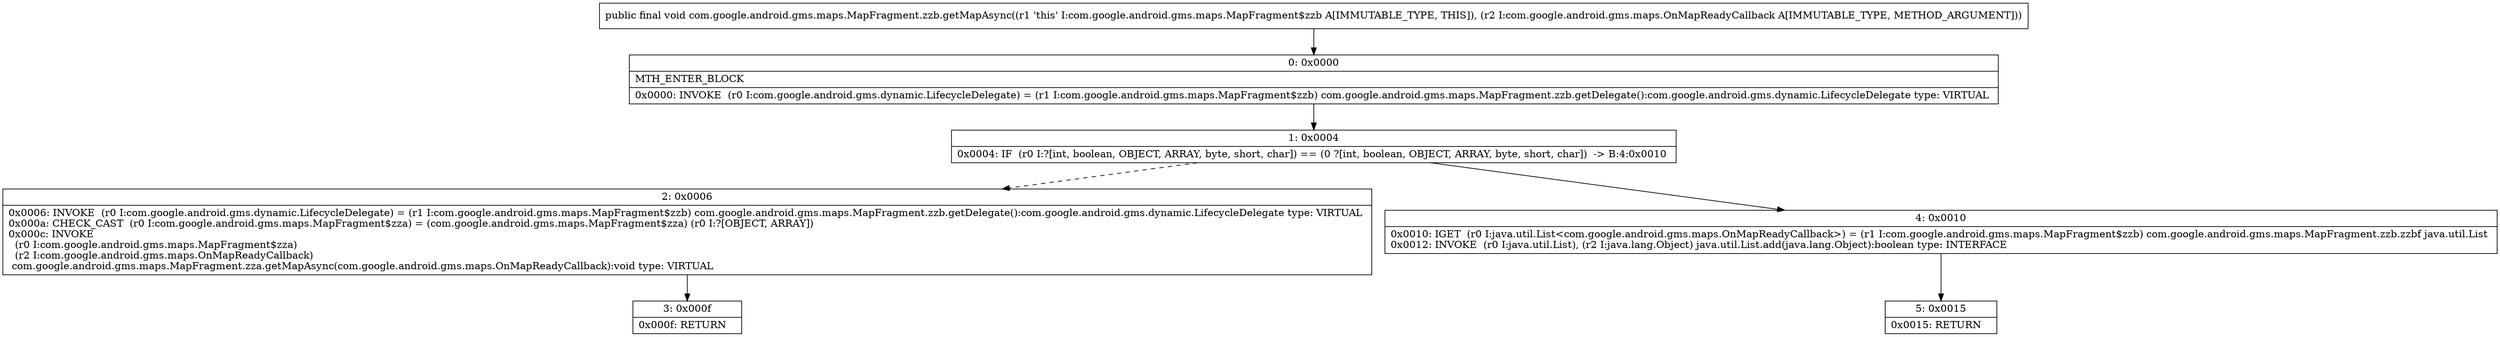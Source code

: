 digraph "CFG forcom.google.android.gms.maps.MapFragment.zzb.getMapAsync(Lcom\/google\/android\/gms\/maps\/OnMapReadyCallback;)V" {
Node_0 [shape=record,label="{0\:\ 0x0000|MTH_ENTER_BLOCK\l|0x0000: INVOKE  (r0 I:com.google.android.gms.dynamic.LifecycleDelegate) = (r1 I:com.google.android.gms.maps.MapFragment$zzb) com.google.android.gms.maps.MapFragment.zzb.getDelegate():com.google.android.gms.dynamic.LifecycleDelegate type: VIRTUAL \l}"];
Node_1 [shape=record,label="{1\:\ 0x0004|0x0004: IF  (r0 I:?[int, boolean, OBJECT, ARRAY, byte, short, char]) == (0 ?[int, boolean, OBJECT, ARRAY, byte, short, char])  \-\> B:4:0x0010 \l}"];
Node_2 [shape=record,label="{2\:\ 0x0006|0x0006: INVOKE  (r0 I:com.google.android.gms.dynamic.LifecycleDelegate) = (r1 I:com.google.android.gms.maps.MapFragment$zzb) com.google.android.gms.maps.MapFragment.zzb.getDelegate():com.google.android.gms.dynamic.LifecycleDelegate type: VIRTUAL \l0x000a: CHECK_CAST  (r0 I:com.google.android.gms.maps.MapFragment$zza) = (com.google.android.gms.maps.MapFragment$zza) (r0 I:?[OBJECT, ARRAY]) \l0x000c: INVOKE  \l  (r0 I:com.google.android.gms.maps.MapFragment$zza)\l  (r2 I:com.google.android.gms.maps.OnMapReadyCallback)\l com.google.android.gms.maps.MapFragment.zza.getMapAsync(com.google.android.gms.maps.OnMapReadyCallback):void type: VIRTUAL \l}"];
Node_3 [shape=record,label="{3\:\ 0x000f|0x000f: RETURN   \l}"];
Node_4 [shape=record,label="{4\:\ 0x0010|0x0010: IGET  (r0 I:java.util.List\<com.google.android.gms.maps.OnMapReadyCallback\>) = (r1 I:com.google.android.gms.maps.MapFragment$zzb) com.google.android.gms.maps.MapFragment.zzb.zzbf java.util.List \l0x0012: INVOKE  (r0 I:java.util.List), (r2 I:java.lang.Object) java.util.List.add(java.lang.Object):boolean type: INTERFACE \l}"];
Node_5 [shape=record,label="{5\:\ 0x0015|0x0015: RETURN   \l}"];
MethodNode[shape=record,label="{public final void com.google.android.gms.maps.MapFragment.zzb.getMapAsync((r1 'this' I:com.google.android.gms.maps.MapFragment$zzb A[IMMUTABLE_TYPE, THIS]), (r2 I:com.google.android.gms.maps.OnMapReadyCallback A[IMMUTABLE_TYPE, METHOD_ARGUMENT])) }"];
MethodNode -> Node_0;
Node_0 -> Node_1;
Node_1 -> Node_2[style=dashed];
Node_1 -> Node_4;
Node_2 -> Node_3;
Node_4 -> Node_5;
}


